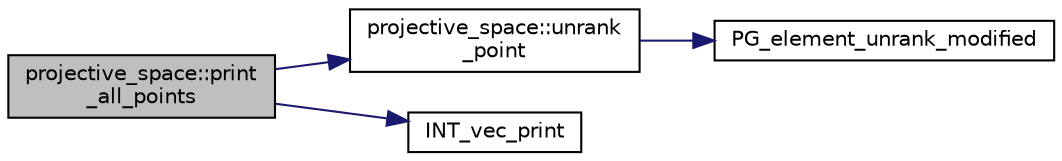 digraph "projective_space::print_all_points"
{
  edge [fontname="Helvetica",fontsize="10",labelfontname="Helvetica",labelfontsize="10"];
  node [fontname="Helvetica",fontsize="10",shape=record];
  rankdir="LR";
  Node2954 [label="projective_space::print\l_all_points",height=0.2,width=0.4,color="black", fillcolor="grey75", style="filled", fontcolor="black"];
  Node2954 -> Node2955 [color="midnightblue",fontsize="10",style="solid",fontname="Helvetica"];
  Node2955 [label="projective_space::unrank\l_point",height=0.2,width=0.4,color="black", fillcolor="white", style="filled",URL="$d2/d17/classprojective__space.html#a3cb7917af4c5f1590b660d4bf907e0fa"];
  Node2955 -> Node2956 [color="midnightblue",fontsize="10",style="solid",fontname="Helvetica"];
  Node2956 [label="PG_element_unrank_modified",height=0.2,width=0.4,color="black", fillcolor="white", style="filled",URL="$d4/d67/geometry_8h.html#a83ae9b605d496f6a90345303f6efae64"];
  Node2954 -> Node2957 [color="midnightblue",fontsize="10",style="solid",fontname="Helvetica"];
  Node2957 [label="INT_vec_print",height=0.2,width=0.4,color="black", fillcolor="white", style="filled",URL="$df/dbf/sajeeb_8_c.html#a79a5901af0b47dd0d694109543c027fe"];
}

